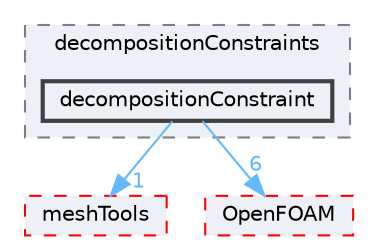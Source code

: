 digraph "src/parallel/decompose/decompositionMethods/decompositionConstraints/decompositionConstraint"
{
 // LATEX_PDF_SIZE
  bgcolor="transparent";
  edge [fontname=Helvetica,fontsize=10,labelfontname=Helvetica,labelfontsize=10];
  node [fontname=Helvetica,fontsize=10,shape=box,height=0.2,width=0.4];
  compound=true
  subgraph clusterdir_119c8f1670f0bcaeeb440c813d4d21ad {
    graph [ bgcolor="#edf0f7", pencolor="grey50", label="decompositionConstraints", fontname=Helvetica,fontsize=10 style="filled,dashed", URL="dir_119c8f1670f0bcaeeb440c813d4d21ad.html",tooltip=""]
  dir_974bc333414b27f5964037a2d89d5ddf [label="decompositionConstraint", fillcolor="#edf0f7", color="grey25", style="filled,bold", URL="dir_974bc333414b27f5964037a2d89d5ddf.html",tooltip=""];
  }
  dir_ae30ad0bef50cf391b24c614251bb9fd [label="meshTools", fillcolor="#edf0f7", color="red", style="filled,dashed", URL="dir_ae30ad0bef50cf391b24c614251bb9fd.html",tooltip=""];
  dir_c5473ff19b20e6ec4dfe5c310b3778a8 [label="OpenFOAM", fillcolor="#edf0f7", color="red", style="filled,dashed", URL="dir_c5473ff19b20e6ec4dfe5c310b3778a8.html",tooltip=""];
  dir_974bc333414b27f5964037a2d89d5ddf->dir_ae30ad0bef50cf391b24c614251bb9fd [headlabel="1", labeldistance=1.5 headhref="dir_000831_002382.html" href="dir_000831_002382.html" color="steelblue1" fontcolor="steelblue1"];
  dir_974bc333414b27f5964037a2d89d5ddf->dir_c5473ff19b20e6ec4dfe5c310b3778a8 [headlabel="6", labeldistance=1.5 headhref="dir_000831_002695.html" href="dir_000831_002695.html" color="steelblue1" fontcolor="steelblue1"];
}
